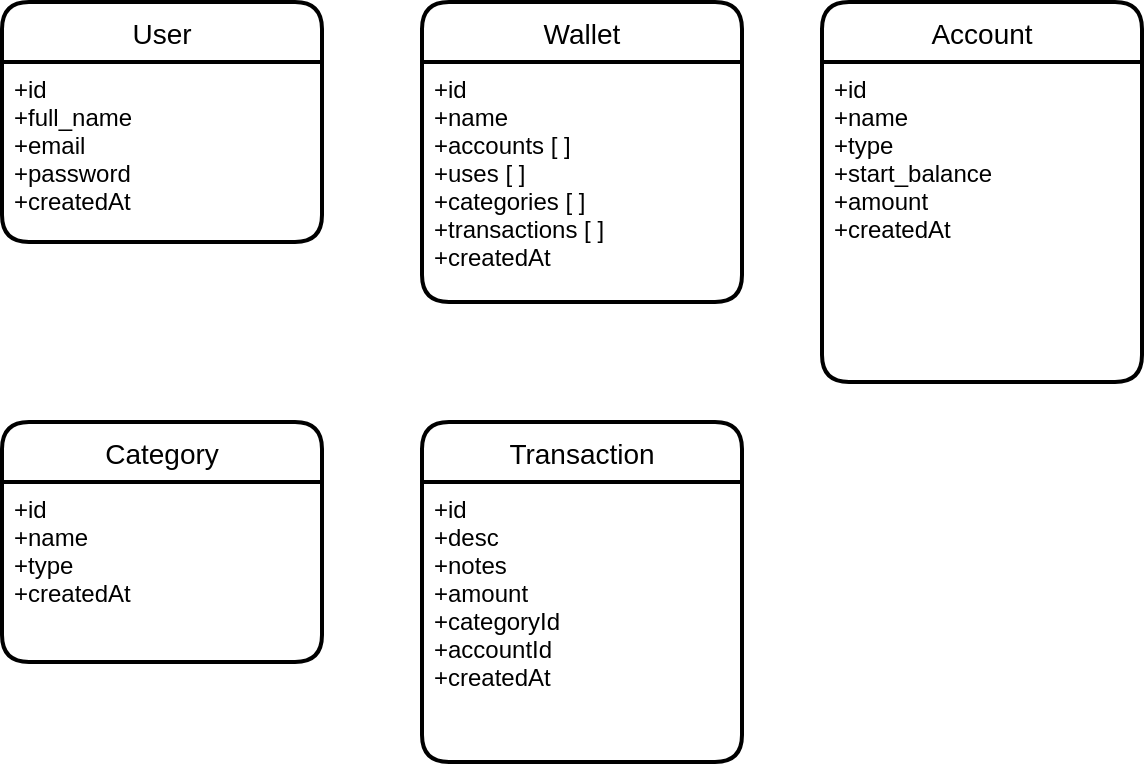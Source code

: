 <mxfile version="16.4.8" type="device"><diagram id="iXWq9zVOomtNQpZPA99X" name="Page-1"><mxGraphModel dx="1422" dy="754" grid="1" gridSize="10" guides="1" tooltips="1" connect="1" arrows="1" fold="1" page="1" pageScale="1" pageWidth="850" pageHeight="1100" background="none" math="0" shadow="0"><root><mxCell id="0"/><mxCell id="1" parent="0"/><mxCell id="tpjqoAFFaVZwGKAjUCAo-1" value="User" style="swimlane;childLayout=stackLayout;horizontal=1;startSize=30;horizontalStack=0;rounded=1;fontSize=14;fontStyle=0;strokeWidth=2;resizeParent=0;resizeLast=1;shadow=0;dashed=0;align=center;" vertex="1" parent="1"><mxGeometry x="50" y="90" width="160" height="120" as="geometry"/></mxCell><mxCell id="tpjqoAFFaVZwGKAjUCAo-2" value="+id&#10;+full_name&#10;+email&#10;+password&#10;+createdAt" style="align=left;strokeColor=none;fillColor=none;spacingLeft=4;fontSize=12;verticalAlign=top;resizable=0;rotatable=0;part=1;" vertex="1" parent="tpjqoAFFaVZwGKAjUCAo-1"><mxGeometry y="30" width="160" height="90" as="geometry"/></mxCell><mxCell id="tpjqoAFFaVZwGKAjUCAo-3" value="Wallet" style="swimlane;childLayout=stackLayout;horizontal=1;startSize=30;horizontalStack=0;rounded=1;fontSize=14;fontStyle=0;strokeWidth=2;resizeParent=0;resizeLast=1;shadow=0;dashed=0;align=center;" vertex="1" parent="1"><mxGeometry x="260" y="90" width="160" height="150" as="geometry"><mxRectangle x="340" y="230" width="70" height="30" as="alternateBounds"/></mxGeometry></mxCell><mxCell id="tpjqoAFFaVZwGKAjUCAo-4" value="+id&#10;+name&#10;+accounts [ ]&#10;+uses [ ]&#10;+categories [ ]&#10;+transactions [ ]&#10;+createdAt" style="align=left;strokeColor=none;fillColor=none;spacingLeft=4;fontSize=12;verticalAlign=top;resizable=0;rotatable=0;part=1;" vertex="1" parent="tpjqoAFFaVZwGKAjUCAo-3"><mxGeometry y="30" width="160" height="120" as="geometry"/></mxCell><mxCell id="tpjqoAFFaVZwGKAjUCAo-6" value="Transaction" style="swimlane;childLayout=stackLayout;horizontal=1;startSize=30;horizontalStack=0;rounded=1;fontSize=14;fontStyle=0;strokeWidth=2;resizeParent=0;resizeLast=1;shadow=0;dashed=0;align=center;" vertex="1" parent="1"><mxGeometry x="260" y="300" width="160" height="170" as="geometry"/></mxCell><mxCell id="tpjqoAFFaVZwGKAjUCAo-7" value="+id&#10;+desc&#10;+notes&#10;+amount&#10;+categoryId&#10;+accountId&#10;+createdAt" style="align=left;strokeColor=none;fillColor=none;spacingLeft=4;fontSize=12;verticalAlign=top;resizable=0;rotatable=0;part=1;" vertex="1" parent="tpjqoAFFaVZwGKAjUCAo-6"><mxGeometry y="30" width="160" height="140" as="geometry"/></mxCell><mxCell id="tpjqoAFFaVZwGKAjUCAo-10" value="Account" style="swimlane;childLayout=stackLayout;horizontal=1;startSize=30;horizontalStack=0;rounded=1;fontSize=14;fontStyle=0;strokeWidth=2;resizeParent=0;resizeLast=1;shadow=0;dashed=0;align=center;" vertex="1" parent="1"><mxGeometry x="460" y="90" width="160" height="190" as="geometry"/></mxCell><mxCell id="tpjqoAFFaVZwGKAjUCAo-11" value="+id&#10;+name&#10;+type&#10;+start_balance&#10;+amount&#10;+createdAt" style="align=left;strokeColor=none;fillColor=none;spacingLeft=4;fontSize=12;verticalAlign=top;resizable=0;rotatable=0;part=1;" vertex="1" parent="tpjqoAFFaVZwGKAjUCAo-10"><mxGeometry y="30" width="160" height="160" as="geometry"/></mxCell><mxCell id="tpjqoAFFaVZwGKAjUCAo-19" value="Category" style="swimlane;childLayout=stackLayout;horizontal=1;startSize=30;horizontalStack=0;rounded=1;fontSize=14;fontStyle=0;strokeWidth=2;resizeParent=0;resizeLast=1;shadow=0;dashed=0;align=center;" vertex="1" parent="1"><mxGeometry x="50" y="300" width="160" height="120" as="geometry"/></mxCell><mxCell id="tpjqoAFFaVZwGKAjUCAo-20" value="+id&#10;+name&#10;+type&#10;+createdAt" style="align=left;strokeColor=none;fillColor=none;spacingLeft=4;fontSize=12;verticalAlign=top;resizable=0;rotatable=0;part=1;" vertex="1" parent="tpjqoAFFaVZwGKAjUCAo-19"><mxGeometry y="30" width="160" height="90" as="geometry"/></mxCell></root></mxGraphModel></diagram></mxfile>